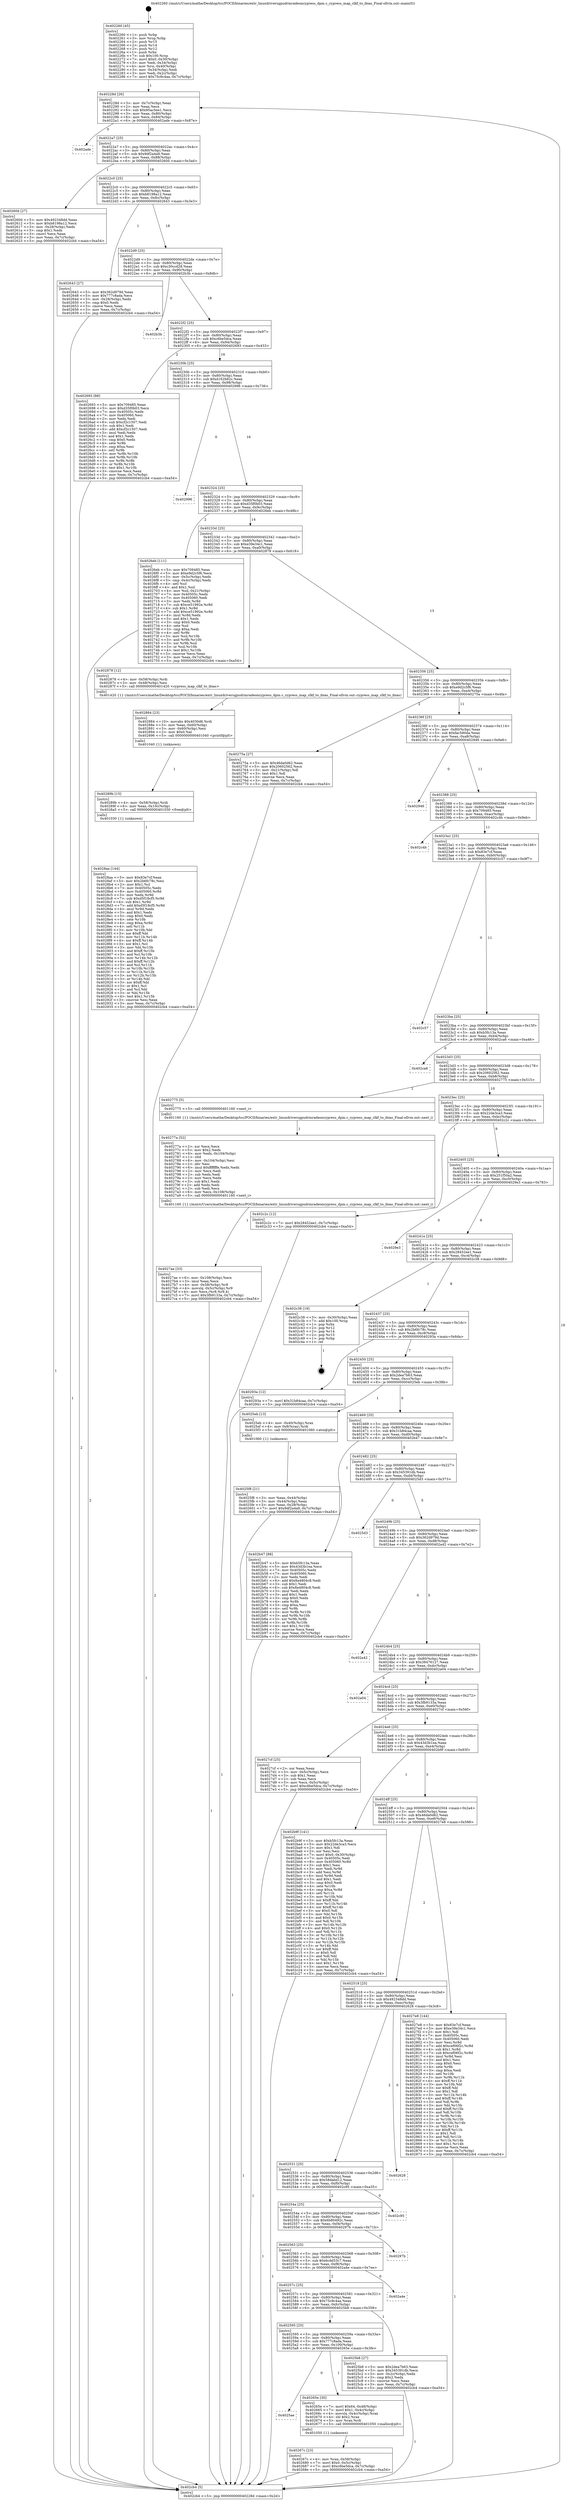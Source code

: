 digraph "0x402260" {
  label = "0x402260 (/mnt/c/Users/mathe/Desktop/tcc/POCII/binaries/extr_linuxdriversgpudrmradeoncypress_dpm.c_cypress_map_clkf_to_ibias_Final-ollvm.out::main(0))"
  labelloc = "t"
  node[shape=record]

  Entry [label="",width=0.3,height=0.3,shape=circle,fillcolor=black,style=filled]
  "0x40228d" [label="{
     0x40228d [26]\l
     | [instrs]\l
     &nbsp;&nbsp;0x40228d \<+3\>: mov -0x7c(%rbp),%eax\l
     &nbsp;&nbsp;0x402290 \<+2\>: mov %eax,%ecx\l
     &nbsp;&nbsp;0x402292 \<+6\>: sub $0x95ac5ee1,%ecx\l
     &nbsp;&nbsp;0x402298 \<+3\>: mov %eax,-0x80(%rbp)\l
     &nbsp;&nbsp;0x40229b \<+6\>: mov %ecx,-0x84(%rbp)\l
     &nbsp;&nbsp;0x4022a1 \<+6\>: je 0000000000402ade \<main+0x87e\>\l
  }"]
  "0x402ade" [label="{
     0x402ade\l
  }", style=dashed]
  "0x4022a7" [label="{
     0x4022a7 [25]\l
     | [instrs]\l
     &nbsp;&nbsp;0x4022a7 \<+5\>: jmp 00000000004022ac \<main+0x4c\>\l
     &nbsp;&nbsp;0x4022ac \<+3\>: mov -0x80(%rbp),%eax\l
     &nbsp;&nbsp;0x4022af \<+5\>: sub $0x9df2a4a9,%eax\l
     &nbsp;&nbsp;0x4022b4 \<+6\>: mov %eax,-0x88(%rbp)\l
     &nbsp;&nbsp;0x4022ba \<+6\>: je 000000000040260d \<main+0x3ad\>\l
  }"]
  Exit [label="",width=0.3,height=0.3,shape=circle,fillcolor=black,style=filled,peripheries=2]
  "0x40260d" [label="{
     0x40260d [27]\l
     | [instrs]\l
     &nbsp;&nbsp;0x40260d \<+5\>: mov $0x492348dd,%eax\l
     &nbsp;&nbsp;0x402612 \<+5\>: mov $0xb8198a12,%ecx\l
     &nbsp;&nbsp;0x402617 \<+3\>: mov -0x28(%rbp),%edx\l
     &nbsp;&nbsp;0x40261a \<+3\>: cmp $0x1,%edx\l
     &nbsp;&nbsp;0x40261d \<+3\>: cmovl %ecx,%eax\l
     &nbsp;&nbsp;0x402620 \<+3\>: mov %eax,-0x7c(%rbp)\l
     &nbsp;&nbsp;0x402623 \<+5\>: jmp 0000000000402cb4 \<main+0xa54\>\l
  }"]
  "0x4022c0" [label="{
     0x4022c0 [25]\l
     | [instrs]\l
     &nbsp;&nbsp;0x4022c0 \<+5\>: jmp 00000000004022c5 \<main+0x65\>\l
     &nbsp;&nbsp;0x4022c5 \<+3\>: mov -0x80(%rbp),%eax\l
     &nbsp;&nbsp;0x4022c8 \<+5\>: sub $0xb8198a12,%eax\l
     &nbsp;&nbsp;0x4022cd \<+6\>: mov %eax,-0x8c(%rbp)\l
     &nbsp;&nbsp;0x4022d3 \<+6\>: je 0000000000402643 \<main+0x3e3\>\l
  }"]
  "0x4028aa" [label="{
     0x4028aa [144]\l
     | [instrs]\l
     &nbsp;&nbsp;0x4028aa \<+5\>: mov $0x83e7cf,%eax\l
     &nbsp;&nbsp;0x4028af \<+5\>: mov $0x2b6fc78c,%esi\l
     &nbsp;&nbsp;0x4028b4 \<+2\>: mov $0x1,%cl\l
     &nbsp;&nbsp;0x4028b6 \<+7\>: mov 0x40505c,%edx\l
     &nbsp;&nbsp;0x4028bd \<+8\>: mov 0x405060,%r8d\l
     &nbsp;&nbsp;0x4028c5 \<+3\>: mov %edx,%r9d\l
     &nbsp;&nbsp;0x4028c8 \<+7\>: sub $0xd5f18cf5,%r9d\l
     &nbsp;&nbsp;0x4028cf \<+4\>: sub $0x1,%r9d\l
     &nbsp;&nbsp;0x4028d3 \<+7\>: add $0xd5f18cf5,%r9d\l
     &nbsp;&nbsp;0x4028da \<+4\>: imul %r9d,%edx\l
     &nbsp;&nbsp;0x4028de \<+3\>: and $0x1,%edx\l
     &nbsp;&nbsp;0x4028e1 \<+3\>: cmp $0x0,%edx\l
     &nbsp;&nbsp;0x4028e4 \<+4\>: sete %r10b\l
     &nbsp;&nbsp;0x4028e8 \<+4\>: cmp $0xa,%r8d\l
     &nbsp;&nbsp;0x4028ec \<+4\>: setl %r11b\l
     &nbsp;&nbsp;0x4028f0 \<+3\>: mov %r10b,%bl\l
     &nbsp;&nbsp;0x4028f3 \<+3\>: xor $0xff,%bl\l
     &nbsp;&nbsp;0x4028f6 \<+3\>: mov %r11b,%r14b\l
     &nbsp;&nbsp;0x4028f9 \<+4\>: xor $0xff,%r14b\l
     &nbsp;&nbsp;0x4028fd \<+3\>: xor $0x1,%cl\l
     &nbsp;&nbsp;0x402900 \<+3\>: mov %bl,%r15b\l
     &nbsp;&nbsp;0x402903 \<+4\>: and $0xff,%r15b\l
     &nbsp;&nbsp;0x402907 \<+3\>: and %cl,%r10b\l
     &nbsp;&nbsp;0x40290a \<+3\>: mov %r14b,%r12b\l
     &nbsp;&nbsp;0x40290d \<+4\>: and $0xff,%r12b\l
     &nbsp;&nbsp;0x402911 \<+3\>: and %cl,%r11b\l
     &nbsp;&nbsp;0x402914 \<+3\>: or %r10b,%r15b\l
     &nbsp;&nbsp;0x402917 \<+3\>: or %r11b,%r12b\l
     &nbsp;&nbsp;0x40291a \<+3\>: xor %r12b,%r15b\l
     &nbsp;&nbsp;0x40291d \<+3\>: or %r14b,%bl\l
     &nbsp;&nbsp;0x402920 \<+3\>: xor $0xff,%bl\l
     &nbsp;&nbsp;0x402923 \<+3\>: or $0x1,%cl\l
     &nbsp;&nbsp;0x402926 \<+2\>: and %cl,%bl\l
     &nbsp;&nbsp;0x402928 \<+3\>: or %bl,%r15b\l
     &nbsp;&nbsp;0x40292b \<+4\>: test $0x1,%r15b\l
     &nbsp;&nbsp;0x40292f \<+3\>: cmovne %esi,%eax\l
     &nbsp;&nbsp;0x402932 \<+3\>: mov %eax,-0x7c(%rbp)\l
     &nbsp;&nbsp;0x402935 \<+5\>: jmp 0000000000402cb4 \<main+0xa54\>\l
  }"]
  "0x402643" [label="{
     0x402643 [27]\l
     | [instrs]\l
     &nbsp;&nbsp;0x402643 \<+5\>: mov $0x362d979d,%eax\l
     &nbsp;&nbsp;0x402648 \<+5\>: mov $0x777c8ada,%ecx\l
     &nbsp;&nbsp;0x40264d \<+3\>: mov -0x28(%rbp),%edx\l
     &nbsp;&nbsp;0x402650 \<+3\>: cmp $0x0,%edx\l
     &nbsp;&nbsp;0x402653 \<+3\>: cmove %ecx,%eax\l
     &nbsp;&nbsp;0x402656 \<+3\>: mov %eax,-0x7c(%rbp)\l
     &nbsp;&nbsp;0x402659 \<+5\>: jmp 0000000000402cb4 \<main+0xa54\>\l
  }"]
  "0x4022d9" [label="{
     0x4022d9 [25]\l
     | [instrs]\l
     &nbsp;&nbsp;0x4022d9 \<+5\>: jmp 00000000004022de \<main+0x7e\>\l
     &nbsp;&nbsp;0x4022de \<+3\>: mov -0x80(%rbp),%eax\l
     &nbsp;&nbsp;0x4022e1 \<+5\>: sub $0xc30ccd28,%eax\l
     &nbsp;&nbsp;0x4022e6 \<+6\>: mov %eax,-0x90(%rbp)\l
     &nbsp;&nbsp;0x4022ec \<+6\>: je 0000000000402b3b \<main+0x8db\>\l
  }"]
  "0x40289b" [label="{
     0x40289b [15]\l
     | [instrs]\l
     &nbsp;&nbsp;0x40289b \<+4\>: mov -0x58(%rbp),%rdi\l
     &nbsp;&nbsp;0x40289f \<+6\>: mov %eax,-0x10c(%rbp)\l
     &nbsp;&nbsp;0x4028a5 \<+5\>: call 0000000000401030 \<free@plt\>\l
     | [calls]\l
     &nbsp;&nbsp;0x401030 \{1\} (unknown)\l
  }"]
  "0x402b3b" [label="{
     0x402b3b\l
  }", style=dashed]
  "0x4022f2" [label="{
     0x4022f2 [25]\l
     | [instrs]\l
     &nbsp;&nbsp;0x4022f2 \<+5\>: jmp 00000000004022f7 \<main+0x97\>\l
     &nbsp;&nbsp;0x4022f7 \<+3\>: mov -0x80(%rbp),%eax\l
     &nbsp;&nbsp;0x4022fa \<+5\>: sub $0xc6be5dca,%eax\l
     &nbsp;&nbsp;0x4022ff \<+6\>: mov %eax,-0x94(%rbp)\l
     &nbsp;&nbsp;0x402305 \<+6\>: je 0000000000402693 \<main+0x433\>\l
  }"]
  "0x402884" [label="{
     0x402884 [23]\l
     | [instrs]\l
     &nbsp;&nbsp;0x402884 \<+10\>: movabs $0x4030d6,%rdi\l
     &nbsp;&nbsp;0x40288e \<+3\>: mov %eax,-0x60(%rbp)\l
     &nbsp;&nbsp;0x402891 \<+3\>: mov -0x60(%rbp),%esi\l
     &nbsp;&nbsp;0x402894 \<+2\>: mov $0x0,%al\l
     &nbsp;&nbsp;0x402896 \<+5\>: call 0000000000401040 \<printf@plt\>\l
     | [calls]\l
     &nbsp;&nbsp;0x401040 \{1\} (unknown)\l
  }"]
  "0x402693" [label="{
     0x402693 [88]\l
     | [instrs]\l
     &nbsp;&nbsp;0x402693 \<+5\>: mov $0x709485,%eax\l
     &nbsp;&nbsp;0x402698 \<+5\>: mov $0xd35f0b03,%ecx\l
     &nbsp;&nbsp;0x40269d \<+7\>: mov 0x40505c,%edx\l
     &nbsp;&nbsp;0x4026a4 \<+7\>: mov 0x405060,%esi\l
     &nbsp;&nbsp;0x4026ab \<+2\>: mov %edx,%edi\l
     &nbsp;&nbsp;0x4026ad \<+6\>: sub $0xcf2c1507,%edi\l
     &nbsp;&nbsp;0x4026b3 \<+3\>: sub $0x1,%edi\l
     &nbsp;&nbsp;0x4026b6 \<+6\>: add $0xcf2c1507,%edi\l
     &nbsp;&nbsp;0x4026bc \<+3\>: imul %edi,%edx\l
     &nbsp;&nbsp;0x4026bf \<+3\>: and $0x1,%edx\l
     &nbsp;&nbsp;0x4026c2 \<+3\>: cmp $0x0,%edx\l
     &nbsp;&nbsp;0x4026c5 \<+4\>: sete %r8b\l
     &nbsp;&nbsp;0x4026c9 \<+3\>: cmp $0xa,%esi\l
     &nbsp;&nbsp;0x4026cc \<+4\>: setl %r9b\l
     &nbsp;&nbsp;0x4026d0 \<+3\>: mov %r8b,%r10b\l
     &nbsp;&nbsp;0x4026d3 \<+3\>: and %r9b,%r10b\l
     &nbsp;&nbsp;0x4026d6 \<+3\>: xor %r9b,%r8b\l
     &nbsp;&nbsp;0x4026d9 \<+3\>: or %r8b,%r10b\l
     &nbsp;&nbsp;0x4026dc \<+4\>: test $0x1,%r10b\l
     &nbsp;&nbsp;0x4026e0 \<+3\>: cmovne %ecx,%eax\l
     &nbsp;&nbsp;0x4026e3 \<+3\>: mov %eax,-0x7c(%rbp)\l
     &nbsp;&nbsp;0x4026e6 \<+5\>: jmp 0000000000402cb4 \<main+0xa54\>\l
  }"]
  "0x40230b" [label="{
     0x40230b [25]\l
     | [instrs]\l
     &nbsp;&nbsp;0x40230b \<+5\>: jmp 0000000000402310 \<main+0xb0\>\l
     &nbsp;&nbsp;0x402310 \<+3\>: mov -0x80(%rbp),%eax\l
     &nbsp;&nbsp;0x402313 \<+5\>: sub $0xd162b62c,%eax\l
     &nbsp;&nbsp;0x402318 \<+6\>: mov %eax,-0x98(%rbp)\l
     &nbsp;&nbsp;0x40231e \<+6\>: je 0000000000402996 \<main+0x736\>\l
  }"]
  "0x4027ae" [label="{
     0x4027ae [33]\l
     | [instrs]\l
     &nbsp;&nbsp;0x4027ae \<+6\>: mov -0x108(%rbp),%ecx\l
     &nbsp;&nbsp;0x4027b4 \<+3\>: imul %eax,%ecx\l
     &nbsp;&nbsp;0x4027b7 \<+4\>: mov -0x58(%rbp),%r8\l
     &nbsp;&nbsp;0x4027bb \<+4\>: movslq -0x5c(%rbp),%r9\l
     &nbsp;&nbsp;0x4027bf \<+4\>: mov %ecx,(%r8,%r9,4)\l
     &nbsp;&nbsp;0x4027c3 \<+7\>: movl $0x3fb9133a,-0x7c(%rbp)\l
     &nbsp;&nbsp;0x4027ca \<+5\>: jmp 0000000000402cb4 \<main+0xa54\>\l
  }"]
  "0x402996" [label="{
     0x402996\l
  }", style=dashed]
  "0x402324" [label="{
     0x402324 [25]\l
     | [instrs]\l
     &nbsp;&nbsp;0x402324 \<+5\>: jmp 0000000000402329 \<main+0xc9\>\l
     &nbsp;&nbsp;0x402329 \<+3\>: mov -0x80(%rbp),%eax\l
     &nbsp;&nbsp;0x40232c \<+5\>: sub $0xd35f0b03,%eax\l
     &nbsp;&nbsp;0x402331 \<+6\>: mov %eax,-0x9c(%rbp)\l
     &nbsp;&nbsp;0x402337 \<+6\>: je 00000000004026eb \<main+0x48b\>\l
  }"]
  "0x40277a" [label="{
     0x40277a [52]\l
     | [instrs]\l
     &nbsp;&nbsp;0x40277a \<+2\>: xor %ecx,%ecx\l
     &nbsp;&nbsp;0x40277c \<+5\>: mov $0x2,%edx\l
     &nbsp;&nbsp;0x402781 \<+6\>: mov %edx,-0x104(%rbp)\l
     &nbsp;&nbsp;0x402787 \<+1\>: cltd\l
     &nbsp;&nbsp;0x402788 \<+6\>: mov -0x104(%rbp),%esi\l
     &nbsp;&nbsp;0x40278e \<+2\>: idiv %esi\l
     &nbsp;&nbsp;0x402790 \<+6\>: imul $0xfffffffe,%edx,%edx\l
     &nbsp;&nbsp;0x402796 \<+2\>: mov %ecx,%edi\l
     &nbsp;&nbsp;0x402798 \<+2\>: sub %edx,%edi\l
     &nbsp;&nbsp;0x40279a \<+2\>: mov %ecx,%edx\l
     &nbsp;&nbsp;0x40279c \<+3\>: sub $0x1,%edx\l
     &nbsp;&nbsp;0x40279f \<+2\>: add %edx,%edi\l
     &nbsp;&nbsp;0x4027a1 \<+2\>: sub %edi,%ecx\l
     &nbsp;&nbsp;0x4027a3 \<+6\>: mov %ecx,-0x108(%rbp)\l
     &nbsp;&nbsp;0x4027a9 \<+5\>: call 0000000000401160 \<next_i\>\l
     | [calls]\l
     &nbsp;&nbsp;0x401160 \{1\} (/mnt/c/Users/mathe/Desktop/tcc/POCII/binaries/extr_linuxdriversgpudrmradeoncypress_dpm.c_cypress_map_clkf_to_ibias_Final-ollvm.out::next_i)\l
  }"]
  "0x4026eb" [label="{
     0x4026eb [111]\l
     | [instrs]\l
     &nbsp;&nbsp;0x4026eb \<+5\>: mov $0x709485,%eax\l
     &nbsp;&nbsp;0x4026f0 \<+5\>: mov $0xe9d2c5f6,%ecx\l
     &nbsp;&nbsp;0x4026f5 \<+3\>: mov -0x5c(%rbp),%edx\l
     &nbsp;&nbsp;0x4026f8 \<+3\>: cmp -0x4c(%rbp),%edx\l
     &nbsp;&nbsp;0x4026fb \<+4\>: setl %sil\l
     &nbsp;&nbsp;0x4026ff \<+4\>: and $0x1,%sil\l
     &nbsp;&nbsp;0x402703 \<+4\>: mov %sil,-0x21(%rbp)\l
     &nbsp;&nbsp;0x402707 \<+7\>: mov 0x40505c,%edx\l
     &nbsp;&nbsp;0x40270e \<+7\>: mov 0x405060,%edi\l
     &nbsp;&nbsp;0x402715 \<+3\>: mov %edx,%r8d\l
     &nbsp;&nbsp;0x402718 \<+7\>: sub $0xce51992e,%r8d\l
     &nbsp;&nbsp;0x40271f \<+4\>: sub $0x1,%r8d\l
     &nbsp;&nbsp;0x402723 \<+7\>: add $0xce51992e,%r8d\l
     &nbsp;&nbsp;0x40272a \<+4\>: imul %r8d,%edx\l
     &nbsp;&nbsp;0x40272e \<+3\>: and $0x1,%edx\l
     &nbsp;&nbsp;0x402731 \<+3\>: cmp $0x0,%edx\l
     &nbsp;&nbsp;0x402734 \<+4\>: sete %sil\l
     &nbsp;&nbsp;0x402738 \<+3\>: cmp $0xa,%edi\l
     &nbsp;&nbsp;0x40273b \<+4\>: setl %r9b\l
     &nbsp;&nbsp;0x40273f \<+3\>: mov %sil,%r10b\l
     &nbsp;&nbsp;0x402742 \<+3\>: and %r9b,%r10b\l
     &nbsp;&nbsp;0x402745 \<+3\>: xor %r9b,%sil\l
     &nbsp;&nbsp;0x402748 \<+3\>: or %sil,%r10b\l
     &nbsp;&nbsp;0x40274b \<+4\>: test $0x1,%r10b\l
     &nbsp;&nbsp;0x40274f \<+3\>: cmovne %ecx,%eax\l
     &nbsp;&nbsp;0x402752 \<+3\>: mov %eax,-0x7c(%rbp)\l
     &nbsp;&nbsp;0x402755 \<+5\>: jmp 0000000000402cb4 \<main+0xa54\>\l
  }"]
  "0x40233d" [label="{
     0x40233d [25]\l
     | [instrs]\l
     &nbsp;&nbsp;0x40233d \<+5\>: jmp 0000000000402342 \<main+0xe2\>\l
     &nbsp;&nbsp;0x402342 \<+3\>: mov -0x80(%rbp),%eax\l
     &nbsp;&nbsp;0x402345 \<+5\>: sub $0xe39e34c1,%eax\l
     &nbsp;&nbsp;0x40234a \<+6\>: mov %eax,-0xa0(%rbp)\l
     &nbsp;&nbsp;0x402350 \<+6\>: je 0000000000402878 \<main+0x618\>\l
  }"]
  "0x40267c" [label="{
     0x40267c [23]\l
     | [instrs]\l
     &nbsp;&nbsp;0x40267c \<+4\>: mov %rax,-0x58(%rbp)\l
     &nbsp;&nbsp;0x402680 \<+7\>: movl $0x0,-0x5c(%rbp)\l
     &nbsp;&nbsp;0x402687 \<+7\>: movl $0xc6be5dca,-0x7c(%rbp)\l
     &nbsp;&nbsp;0x40268e \<+5\>: jmp 0000000000402cb4 \<main+0xa54\>\l
  }"]
  "0x402878" [label="{
     0x402878 [12]\l
     | [instrs]\l
     &nbsp;&nbsp;0x402878 \<+4\>: mov -0x58(%rbp),%rdi\l
     &nbsp;&nbsp;0x40287c \<+3\>: mov -0x48(%rbp),%esi\l
     &nbsp;&nbsp;0x40287f \<+5\>: call 0000000000401420 \<cypress_map_clkf_to_ibias\>\l
     | [calls]\l
     &nbsp;&nbsp;0x401420 \{1\} (/mnt/c/Users/mathe/Desktop/tcc/POCII/binaries/extr_linuxdriversgpudrmradeoncypress_dpm.c_cypress_map_clkf_to_ibias_Final-ollvm.out::cypress_map_clkf_to_ibias)\l
  }"]
  "0x402356" [label="{
     0x402356 [25]\l
     | [instrs]\l
     &nbsp;&nbsp;0x402356 \<+5\>: jmp 000000000040235b \<main+0xfb\>\l
     &nbsp;&nbsp;0x40235b \<+3\>: mov -0x80(%rbp),%eax\l
     &nbsp;&nbsp;0x40235e \<+5\>: sub $0xe9d2c5f6,%eax\l
     &nbsp;&nbsp;0x402363 \<+6\>: mov %eax,-0xa4(%rbp)\l
     &nbsp;&nbsp;0x402369 \<+6\>: je 000000000040275a \<main+0x4fa\>\l
  }"]
  "0x4025ae" [label="{
     0x4025ae\l
  }", style=dashed]
  "0x40275a" [label="{
     0x40275a [27]\l
     | [instrs]\l
     &nbsp;&nbsp;0x40275a \<+5\>: mov $0x46da0d62,%eax\l
     &nbsp;&nbsp;0x40275f \<+5\>: mov $0x20602562,%ecx\l
     &nbsp;&nbsp;0x402764 \<+3\>: mov -0x21(%rbp),%dl\l
     &nbsp;&nbsp;0x402767 \<+3\>: test $0x1,%dl\l
     &nbsp;&nbsp;0x40276a \<+3\>: cmovne %ecx,%eax\l
     &nbsp;&nbsp;0x40276d \<+3\>: mov %eax,-0x7c(%rbp)\l
     &nbsp;&nbsp;0x402770 \<+5\>: jmp 0000000000402cb4 \<main+0xa54\>\l
  }"]
  "0x40236f" [label="{
     0x40236f [25]\l
     | [instrs]\l
     &nbsp;&nbsp;0x40236f \<+5\>: jmp 0000000000402374 \<main+0x114\>\l
     &nbsp;&nbsp;0x402374 \<+3\>: mov -0x80(%rbp),%eax\l
     &nbsp;&nbsp;0x402377 \<+5\>: sub $0xfac580da,%eax\l
     &nbsp;&nbsp;0x40237c \<+6\>: mov %eax,-0xa8(%rbp)\l
     &nbsp;&nbsp;0x402382 \<+6\>: je 0000000000402946 \<main+0x6e6\>\l
  }"]
  "0x40265e" [label="{
     0x40265e [30]\l
     | [instrs]\l
     &nbsp;&nbsp;0x40265e \<+7\>: movl $0x64,-0x48(%rbp)\l
     &nbsp;&nbsp;0x402665 \<+7\>: movl $0x1,-0x4c(%rbp)\l
     &nbsp;&nbsp;0x40266c \<+4\>: movslq -0x4c(%rbp),%rax\l
     &nbsp;&nbsp;0x402670 \<+4\>: shl $0x2,%rax\l
     &nbsp;&nbsp;0x402674 \<+3\>: mov %rax,%rdi\l
     &nbsp;&nbsp;0x402677 \<+5\>: call 0000000000401050 \<malloc@plt\>\l
     | [calls]\l
     &nbsp;&nbsp;0x401050 \{1\} (unknown)\l
  }"]
  "0x402946" [label="{
     0x402946\l
  }", style=dashed]
  "0x402388" [label="{
     0x402388 [25]\l
     | [instrs]\l
     &nbsp;&nbsp;0x402388 \<+5\>: jmp 000000000040238d \<main+0x12d\>\l
     &nbsp;&nbsp;0x40238d \<+3\>: mov -0x80(%rbp),%eax\l
     &nbsp;&nbsp;0x402390 \<+5\>: sub $0x709485,%eax\l
     &nbsp;&nbsp;0x402395 \<+6\>: mov %eax,-0xac(%rbp)\l
     &nbsp;&nbsp;0x40239b \<+6\>: je 0000000000402c4b \<main+0x9eb\>\l
  }"]
  "0x4025f8" [label="{
     0x4025f8 [21]\l
     | [instrs]\l
     &nbsp;&nbsp;0x4025f8 \<+3\>: mov %eax,-0x44(%rbp)\l
     &nbsp;&nbsp;0x4025fb \<+3\>: mov -0x44(%rbp),%eax\l
     &nbsp;&nbsp;0x4025fe \<+3\>: mov %eax,-0x28(%rbp)\l
     &nbsp;&nbsp;0x402601 \<+7\>: movl $0x9df2a4a9,-0x7c(%rbp)\l
     &nbsp;&nbsp;0x402608 \<+5\>: jmp 0000000000402cb4 \<main+0xa54\>\l
  }"]
  "0x402c4b" [label="{
     0x402c4b\l
  }", style=dashed]
  "0x4023a1" [label="{
     0x4023a1 [25]\l
     | [instrs]\l
     &nbsp;&nbsp;0x4023a1 \<+5\>: jmp 00000000004023a6 \<main+0x146\>\l
     &nbsp;&nbsp;0x4023a6 \<+3\>: mov -0x80(%rbp),%eax\l
     &nbsp;&nbsp;0x4023a9 \<+5\>: sub $0x83e7cf,%eax\l
     &nbsp;&nbsp;0x4023ae \<+6\>: mov %eax,-0xb0(%rbp)\l
     &nbsp;&nbsp;0x4023b4 \<+6\>: je 0000000000402c57 \<main+0x9f7\>\l
  }"]
  "0x402260" [label="{
     0x402260 [45]\l
     | [instrs]\l
     &nbsp;&nbsp;0x402260 \<+1\>: push %rbp\l
     &nbsp;&nbsp;0x402261 \<+3\>: mov %rsp,%rbp\l
     &nbsp;&nbsp;0x402264 \<+2\>: push %r15\l
     &nbsp;&nbsp;0x402266 \<+2\>: push %r14\l
     &nbsp;&nbsp;0x402268 \<+2\>: push %r12\l
     &nbsp;&nbsp;0x40226a \<+1\>: push %rbx\l
     &nbsp;&nbsp;0x40226b \<+7\>: sub $0x100,%rsp\l
     &nbsp;&nbsp;0x402272 \<+7\>: movl $0x0,-0x30(%rbp)\l
     &nbsp;&nbsp;0x402279 \<+3\>: mov %edi,-0x34(%rbp)\l
     &nbsp;&nbsp;0x40227c \<+4\>: mov %rsi,-0x40(%rbp)\l
     &nbsp;&nbsp;0x402280 \<+3\>: mov -0x34(%rbp),%edi\l
     &nbsp;&nbsp;0x402283 \<+3\>: mov %edi,-0x2c(%rbp)\l
     &nbsp;&nbsp;0x402286 \<+7\>: movl $0x75c9c4aa,-0x7c(%rbp)\l
  }"]
  "0x402c57" [label="{
     0x402c57\l
  }", style=dashed]
  "0x4023ba" [label="{
     0x4023ba [25]\l
     | [instrs]\l
     &nbsp;&nbsp;0x4023ba \<+5\>: jmp 00000000004023bf \<main+0x15f\>\l
     &nbsp;&nbsp;0x4023bf \<+3\>: mov -0x80(%rbp),%eax\l
     &nbsp;&nbsp;0x4023c2 \<+5\>: sub $0xb5fc13a,%eax\l
     &nbsp;&nbsp;0x4023c7 \<+6\>: mov %eax,-0xb4(%rbp)\l
     &nbsp;&nbsp;0x4023cd \<+6\>: je 0000000000402ca6 \<main+0xa46\>\l
  }"]
  "0x402cb4" [label="{
     0x402cb4 [5]\l
     | [instrs]\l
     &nbsp;&nbsp;0x402cb4 \<+5\>: jmp 000000000040228d \<main+0x2d\>\l
  }"]
  "0x402ca6" [label="{
     0x402ca6\l
  }", style=dashed]
  "0x4023d3" [label="{
     0x4023d3 [25]\l
     | [instrs]\l
     &nbsp;&nbsp;0x4023d3 \<+5\>: jmp 00000000004023d8 \<main+0x178\>\l
     &nbsp;&nbsp;0x4023d8 \<+3\>: mov -0x80(%rbp),%eax\l
     &nbsp;&nbsp;0x4023db \<+5\>: sub $0x20602562,%eax\l
     &nbsp;&nbsp;0x4023e0 \<+6\>: mov %eax,-0xb8(%rbp)\l
     &nbsp;&nbsp;0x4023e6 \<+6\>: je 0000000000402775 \<main+0x515\>\l
  }"]
  "0x402595" [label="{
     0x402595 [25]\l
     | [instrs]\l
     &nbsp;&nbsp;0x402595 \<+5\>: jmp 000000000040259a \<main+0x33a\>\l
     &nbsp;&nbsp;0x40259a \<+3\>: mov -0x80(%rbp),%eax\l
     &nbsp;&nbsp;0x40259d \<+5\>: sub $0x777c8ada,%eax\l
     &nbsp;&nbsp;0x4025a2 \<+6\>: mov %eax,-0x100(%rbp)\l
     &nbsp;&nbsp;0x4025a8 \<+6\>: je 000000000040265e \<main+0x3fe\>\l
  }"]
  "0x402775" [label="{
     0x402775 [5]\l
     | [instrs]\l
     &nbsp;&nbsp;0x402775 \<+5\>: call 0000000000401160 \<next_i\>\l
     | [calls]\l
     &nbsp;&nbsp;0x401160 \{1\} (/mnt/c/Users/mathe/Desktop/tcc/POCII/binaries/extr_linuxdriversgpudrmradeoncypress_dpm.c_cypress_map_clkf_to_ibias_Final-ollvm.out::next_i)\l
  }"]
  "0x4023ec" [label="{
     0x4023ec [25]\l
     | [instrs]\l
     &nbsp;&nbsp;0x4023ec \<+5\>: jmp 00000000004023f1 \<main+0x191\>\l
     &nbsp;&nbsp;0x4023f1 \<+3\>: mov -0x80(%rbp),%eax\l
     &nbsp;&nbsp;0x4023f4 \<+5\>: sub $0x22de3ca3,%eax\l
     &nbsp;&nbsp;0x4023f9 \<+6\>: mov %eax,-0xbc(%rbp)\l
     &nbsp;&nbsp;0x4023ff \<+6\>: je 0000000000402c2c \<main+0x9cc\>\l
  }"]
  "0x4025b8" [label="{
     0x4025b8 [27]\l
     | [instrs]\l
     &nbsp;&nbsp;0x4025b8 \<+5\>: mov $0x2dea7b63,%eax\l
     &nbsp;&nbsp;0x4025bd \<+5\>: mov $0x345391db,%ecx\l
     &nbsp;&nbsp;0x4025c2 \<+3\>: mov -0x2c(%rbp),%edx\l
     &nbsp;&nbsp;0x4025c5 \<+3\>: cmp $0x2,%edx\l
     &nbsp;&nbsp;0x4025c8 \<+3\>: cmovne %ecx,%eax\l
     &nbsp;&nbsp;0x4025cb \<+3\>: mov %eax,-0x7c(%rbp)\l
     &nbsp;&nbsp;0x4025ce \<+5\>: jmp 0000000000402cb4 \<main+0xa54\>\l
  }"]
  "0x402c2c" [label="{
     0x402c2c [12]\l
     | [instrs]\l
     &nbsp;&nbsp;0x402c2c \<+7\>: movl $0x28452ee1,-0x7c(%rbp)\l
     &nbsp;&nbsp;0x402c33 \<+5\>: jmp 0000000000402cb4 \<main+0xa54\>\l
  }"]
  "0x402405" [label="{
     0x402405 [25]\l
     | [instrs]\l
     &nbsp;&nbsp;0x402405 \<+5\>: jmp 000000000040240a \<main+0x1aa\>\l
     &nbsp;&nbsp;0x40240a \<+3\>: mov -0x80(%rbp),%eax\l
     &nbsp;&nbsp;0x40240d \<+5\>: sub $0x251f50a2,%eax\l
     &nbsp;&nbsp;0x402412 \<+6\>: mov %eax,-0xc0(%rbp)\l
     &nbsp;&nbsp;0x402418 \<+6\>: je 00000000004029e3 \<main+0x783\>\l
  }"]
  "0x40257c" [label="{
     0x40257c [25]\l
     | [instrs]\l
     &nbsp;&nbsp;0x40257c \<+5\>: jmp 0000000000402581 \<main+0x321\>\l
     &nbsp;&nbsp;0x402581 \<+3\>: mov -0x80(%rbp),%eax\l
     &nbsp;&nbsp;0x402584 \<+5\>: sub $0x75c9c4aa,%eax\l
     &nbsp;&nbsp;0x402589 \<+6\>: mov %eax,-0xfc(%rbp)\l
     &nbsp;&nbsp;0x40258f \<+6\>: je 00000000004025b8 \<main+0x358\>\l
  }"]
  "0x4029e3" [label="{
     0x4029e3\l
  }", style=dashed]
  "0x40241e" [label="{
     0x40241e [25]\l
     | [instrs]\l
     &nbsp;&nbsp;0x40241e \<+5\>: jmp 0000000000402423 \<main+0x1c3\>\l
     &nbsp;&nbsp;0x402423 \<+3\>: mov -0x80(%rbp),%eax\l
     &nbsp;&nbsp;0x402426 \<+5\>: sub $0x28452ee1,%eax\l
     &nbsp;&nbsp;0x40242b \<+6\>: mov %eax,-0xc4(%rbp)\l
     &nbsp;&nbsp;0x402431 \<+6\>: je 0000000000402c38 \<main+0x9d8\>\l
  }"]
  "0x402a4e" [label="{
     0x402a4e\l
  }", style=dashed]
  "0x402c38" [label="{
     0x402c38 [19]\l
     | [instrs]\l
     &nbsp;&nbsp;0x402c38 \<+3\>: mov -0x30(%rbp),%eax\l
     &nbsp;&nbsp;0x402c3b \<+7\>: add $0x100,%rsp\l
     &nbsp;&nbsp;0x402c42 \<+1\>: pop %rbx\l
     &nbsp;&nbsp;0x402c43 \<+2\>: pop %r12\l
     &nbsp;&nbsp;0x402c45 \<+2\>: pop %r14\l
     &nbsp;&nbsp;0x402c47 \<+2\>: pop %r15\l
     &nbsp;&nbsp;0x402c49 \<+1\>: pop %rbp\l
     &nbsp;&nbsp;0x402c4a \<+1\>: ret\l
  }"]
  "0x402437" [label="{
     0x402437 [25]\l
     | [instrs]\l
     &nbsp;&nbsp;0x402437 \<+5\>: jmp 000000000040243c \<main+0x1dc\>\l
     &nbsp;&nbsp;0x40243c \<+3\>: mov -0x80(%rbp),%eax\l
     &nbsp;&nbsp;0x40243f \<+5\>: sub $0x2b6fc78c,%eax\l
     &nbsp;&nbsp;0x402444 \<+6\>: mov %eax,-0xc8(%rbp)\l
     &nbsp;&nbsp;0x40244a \<+6\>: je 000000000040293a \<main+0x6da\>\l
  }"]
  "0x402563" [label="{
     0x402563 [25]\l
     | [instrs]\l
     &nbsp;&nbsp;0x402563 \<+5\>: jmp 0000000000402568 \<main+0x308\>\l
     &nbsp;&nbsp;0x402568 \<+3\>: mov -0x80(%rbp),%eax\l
     &nbsp;&nbsp;0x40256b \<+5\>: sub $0x6cdd53c7,%eax\l
     &nbsp;&nbsp;0x402570 \<+6\>: mov %eax,-0xf8(%rbp)\l
     &nbsp;&nbsp;0x402576 \<+6\>: je 0000000000402a4e \<main+0x7ee\>\l
  }"]
  "0x40293a" [label="{
     0x40293a [12]\l
     | [instrs]\l
     &nbsp;&nbsp;0x40293a \<+7\>: movl $0x31b84caa,-0x7c(%rbp)\l
     &nbsp;&nbsp;0x402941 \<+5\>: jmp 0000000000402cb4 \<main+0xa54\>\l
  }"]
  "0x402450" [label="{
     0x402450 [25]\l
     | [instrs]\l
     &nbsp;&nbsp;0x402450 \<+5\>: jmp 0000000000402455 \<main+0x1f5\>\l
     &nbsp;&nbsp;0x402455 \<+3\>: mov -0x80(%rbp),%eax\l
     &nbsp;&nbsp;0x402458 \<+5\>: sub $0x2dea7b63,%eax\l
     &nbsp;&nbsp;0x40245d \<+6\>: mov %eax,-0xcc(%rbp)\l
     &nbsp;&nbsp;0x402463 \<+6\>: je 00000000004025eb \<main+0x38b\>\l
  }"]
  "0x40297b" [label="{
     0x40297b\l
  }", style=dashed]
  "0x4025eb" [label="{
     0x4025eb [13]\l
     | [instrs]\l
     &nbsp;&nbsp;0x4025eb \<+4\>: mov -0x40(%rbp),%rax\l
     &nbsp;&nbsp;0x4025ef \<+4\>: mov 0x8(%rax),%rdi\l
     &nbsp;&nbsp;0x4025f3 \<+5\>: call 0000000000401060 \<atoi@plt\>\l
     | [calls]\l
     &nbsp;&nbsp;0x401060 \{1\} (unknown)\l
  }"]
  "0x402469" [label="{
     0x402469 [25]\l
     | [instrs]\l
     &nbsp;&nbsp;0x402469 \<+5\>: jmp 000000000040246e \<main+0x20e\>\l
     &nbsp;&nbsp;0x40246e \<+3\>: mov -0x80(%rbp),%eax\l
     &nbsp;&nbsp;0x402471 \<+5\>: sub $0x31b84caa,%eax\l
     &nbsp;&nbsp;0x402476 \<+6\>: mov %eax,-0xd0(%rbp)\l
     &nbsp;&nbsp;0x40247c \<+6\>: je 0000000000402b47 \<main+0x8e7\>\l
  }"]
  "0x40254a" [label="{
     0x40254a [25]\l
     | [instrs]\l
     &nbsp;&nbsp;0x40254a \<+5\>: jmp 000000000040254f \<main+0x2ef\>\l
     &nbsp;&nbsp;0x40254f \<+3\>: mov -0x80(%rbp),%eax\l
     &nbsp;&nbsp;0x402552 \<+5\>: sub $0x6b80492c,%eax\l
     &nbsp;&nbsp;0x402557 \<+6\>: mov %eax,-0xf4(%rbp)\l
     &nbsp;&nbsp;0x40255d \<+6\>: je 000000000040297b \<main+0x71b\>\l
  }"]
  "0x402b47" [label="{
     0x402b47 [88]\l
     | [instrs]\l
     &nbsp;&nbsp;0x402b47 \<+5\>: mov $0xb5fc13a,%eax\l
     &nbsp;&nbsp;0x402b4c \<+5\>: mov $0x43d3b1ea,%ecx\l
     &nbsp;&nbsp;0x402b51 \<+7\>: mov 0x40505c,%edx\l
     &nbsp;&nbsp;0x402b58 \<+7\>: mov 0x405060,%esi\l
     &nbsp;&nbsp;0x402b5f \<+2\>: mov %edx,%edi\l
     &nbsp;&nbsp;0x402b61 \<+6\>: add $0x8a4804c8,%edi\l
     &nbsp;&nbsp;0x402b67 \<+3\>: sub $0x1,%edi\l
     &nbsp;&nbsp;0x402b6a \<+6\>: sub $0x8a4804c8,%edi\l
     &nbsp;&nbsp;0x402b70 \<+3\>: imul %edi,%edx\l
     &nbsp;&nbsp;0x402b73 \<+3\>: and $0x1,%edx\l
     &nbsp;&nbsp;0x402b76 \<+3\>: cmp $0x0,%edx\l
     &nbsp;&nbsp;0x402b79 \<+4\>: sete %r8b\l
     &nbsp;&nbsp;0x402b7d \<+3\>: cmp $0xa,%esi\l
     &nbsp;&nbsp;0x402b80 \<+4\>: setl %r9b\l
     &nbsp;&nbsp;0x402b84 \<+3\>: mov %r8b,%r10b\l
     &nbsp;&nbsp;0x402b87 \<+3\>: and %r9b,%r10b\l
     &nbsp;&nbsp;0x402b8a \<+3\>: xor %r9b,%r8b\l
     &nbsp;&nbsp;0x402b8d \<+3\>: or %r8b,%r10b\l
     &nbsp;&nbsp;0x402b90 \<+4\>: test $0x1,%r10b\l
     &nbsp;&nbsp;0x402b94 \<+3\>: cmovne %ecx,%eax\l
     &nbsp;&nbsp;0x402b97 \<+3\>: mov %eax,-0x7c(%rbp)\l
     &nbsp;&nbsp;0x402b9a \<+5\>: jmp 0000000000402cb4 \<main+0xa54\>\l
  }"]
  "0x402482" [label="{
     0x402482 [25]\l
     | [instrs]\l
     &nbsp;&nbsp;0x402482 \<+5\>: jmp 0000000000402487 \<main+0x227\>\l
     &nbsp;&nbsp;0x402487 \<+3\>: mov -0x80(%rbp),%eax\l
     &nbsp;&nbsp;0x40248a \<+5\>: sub $0x345391db,%eax\l
     &nbsp;&nbsp;0x40248f \<+6\>: mov %eax,-0xd4(%rbp)\l
     &nbsp;&nbsp;0x402495 \<+6\>: je 00000000004025d3 \<main+0x373\>\l
  }"]
  "0x402c95" [label="{
     0x402c95\l
  }", style=dashed]
  "0x4025d3" [label="{
     0x4025d3\l
  }", style=dashed]
  "0x40249b" [label="{
     0x40249b [25]\l
     | [instrs]\l
     &nbsp;&nbsp;0x40249b \<+5\>: jmp 00000000004024a0 \<main+0x240\>\l
     &nbsp;&nbsp;0x4024a0 \<+3\>: mov -0x80(%rbp),%eax\l
     &nbsp;&nbsp;0x4024a3 \<+5\>: sub $0x362d979d,%eax\l
     &nbsp;&nbsp;0x4024a8 \<+6\>: mov %eax,-0xd8(%rbp)\l
     &nbsp;&nbsp;0x4024ae \<+6\>: je 0000000000402a42 \<main+0x7e2\>\l
  }"]
  "0x402531" [label="{
     0x402531 [25]\l
     | [instrs]\l
     &nbsp;&nbsp;0x402531 \<+5\>: jmp 0000000000402536 \<main+0x2d6\>\l
     &nbsp;&nbsp;0x402536 \<+3\>: mov -0x80(%rbp),%eax\l
     &nbsp;&nbsp;0x402539 \<+5\>: sub $0x58dabd12,%eax\l
     &nbsp;&nbsp;0x40253e \<+6\>: mov %eax,-0xf0(%rbp)\l
     &nbsp;&nbsp;0x402544 \<+6\>: je 0000000000402c95 \<main+0xa35\>\l
  }"]
  "0x402a42" [label="{
     0x402a42\l
  }", style=dashed]
  "0x4024b4" [label="{
     0x4024b4 [25]\l
     | [instrs]\l
     &nbsp;&nbsp;0x4024b4 \<+5\>: jmp 00000000004024b9 \<main+0x259\>\l
     &nbsp;&nbsp;0x4024b9 \<+3\>: mov -0x80(%rbp),%eax\l
     &nbsp;&nbsp;0x4024bc \<+5\>: sub $0x38476127,%eax\l
     &nbsp;&nbsp;0x4024c1 \<+6\>: mov %eax,-0xdc(%rbp)\l
     &nbsp;&nbsp;0x4024c7 \<+6\>: je 0000000000402a04 \<main+0x7a4\>\l
  }"]
  "0x402628" [label="{
     0x402628\l
  }", style=dashed]
  "0x402a04" [label="{
     0x402a04\l
  }", style=dashed]
  "0x4024cd" [label="{
     0x4024cd [25]\l
     | [instrs]\l
     &nbsp;&nbsp;0x4024cd \<+5\>: jmp 00000000004024d2 \<main+0x272\>\l
     &nbsp;&nbsp;0x4024d2 \<+3\>: mov -0x80(%rbp),%eax\l
     &nbsp;&nbsp;0x4024d5 \<+5\>: sub $0x3fb9133a,%eax\l
     &nbsp;&nbsp;0x4024da \<+6\>: mov %eax,-0xe0(%rbp)\l
     &nbsp;&nbsp;0x4024e0 \<+6\>: je 00000000004027cf \<main+0x56f\>\l
  }"]
  "0x402518" [label="{
     0x402518 [25]\l
     | [instrs]\l
     &nbsp;&nbsp;0x402518 \<+5\>: jmp 000000000040251d \<main+0x2bd\>\l
     &nbsp;&nbsp;0x40251d \<+3\>: mov -0x80(%rbp),%eax\l
     &nbsp;&nbsp;0x402520 \<+5\>: sub $0x492348dd,%eax\l
     &nbsp;&nbsp;0x402525 \<+6\>: mov %eax,-0xec(%rbp)\l
     &nbsp;&nbsp;0x40252b \<+6\>: je 0000000000402628 \<main+0x3c8\>\l
  }"]
  "0x4027cf" [label="{
     0x4027cf [25]\l
     | [instrs]\l
     &nbsp;&nbsp;0x4027cf \<+2\>: xor %eax,%eax\l
     &nbsp;&nbsp;0x4027d1 \<+3\>: mov -0x5c(%rbp),%ecx\l
     &nbsp;&nbsp;0x4027d4 \<+3\>: sub $0x1,%eax\l
     &nbsp;&nbsp;0x4027d7 \<+2\>: sub %eax,%ecx\l
     &nbsp;&nbsp;0x4027d9 \<+3\>: mov %ecx,-0x5c(%rbp)\l
     &nbsp;&nbsp;0x4027dc \<+7\>: movl $0xc6be5dca,-0x7c(%rbp)\l
     &nbsp;&nbsp;0x4027e3 \<+5\>: jmp 0000000000402cb4 \<main+0xa54\>\l
  }"]
  "0x4024e6" [label="{
     0x4024e6 [25]\l
     | [instrs]\l
     &nbsp;&nbsp;0x4024e6 \<+5\>: jmp 00000000004024eb \<main+0x28b\>\l
     &nbsp;&nbsp;0x4024eb \<+3\>: mov -0x80(%rbp),%eax\l
     &nbsp;&nbsp;0x4024ee \<+5\>: sub $0x43d3b1ea,%eax\l
     &nbsp;&nbsp;0x4024f3 \<+6\>: mov %eax,-0xe4(%rbp)\l
     &nbsp;&nbsp;0x4024f9 \<+6\>: je 0000000000402b9f \<main+0x93f\>\l
  }"]
  "0x4027e8" [label="{
     0x4027e8 [144]\l
     | [instrs]\l
     &nbsp;&nbsp;0x4027e8 \<+5\>: mov $0x83e7cf,%eax\l
     &nbsp;&nbsp;0x4027ed \<+5\>: mov $0xe39e34c1,%ecx\l
     &nbsp;&nbsp;0x4027f2 \<+2\>: mov $0x1,%dl\l
     &nbsp;&nbsp;0x4027f4 \<+7\>: mov 0x40505c,%esi\l
     &nbsp;&nbsp;0x4027fb \<+7\>: mov 0x405060,%edi\l
     &nbsp;&nbsp;0x402802 \<+3\>: mov %esi,%r8d\l
     &nbsp;&nbsp;0x402805 \<+7\>: add $0xcef06f2c,%r8d\l
     &nbsp;&nbsp;0x40280c \<+4\>: sub $0x1,%r8d\l
     &nbsp;&nbsp;0x402810 \<+7\>: sub $0xcef06f2c,%r8d\l
     &nbsp;&nbsp;0x402817 \<+4\>: imul %r8d,%esi\l
     &nbsp;&nbsp;0x40281b \<+3\>: and $0x1,%esi\l
     &nbsp;&nbsp;0x40281e \<+3\>: cmp $0x0,%esi\l
     &nbsp;&nbsp;0x402821 \<+4\>: sete %r9b\l
     &nbsp;&nbsp;0x402825 \<+3\>: cmp $0xa,%edi\l
     &nbsp;&nbsp;0x402828 \<+4\>: setl %r10b\l
     &nbsp;&nbsp;0x40282c \<+3\>: mov %r9b,%r11b\l
     &nbsp;&nbsp;0x40282f \<+4\>: xor $0xff,%r11b\l
     &nbsp;&nbsp;0x402833 \<+3\>: mov %r10b,%bl\l
     &nbsp;&nbsp;0x402836 \<+3\>: xor $0xff,%bl\l
     &nbsp;&nbsp;0x402839 \<+3\>: xor $0x1,%dl\l
     &nbsp;&nbsp;0x40283c \<+3\>: mov %r11b,%r14b\l
     &nbsp;&nbsp;0x40283f \<+4\>: and $0xff,%r14b\l
     &nbsp;&nbsp;0x402843 \<+3\>: and %dl,%r9b\l
     &nbsp;&nbsp;0x402846 \<+3\>: mov %bl,%r15b\l
     &nbsp;&nbsp;0x402849 \<+4\>: and $0xff,%r15b\l
     &nbsp;&nbsp;0x40284d \<+3\>: and %dl,%r10b\l
     &nbsp;&nbsp;0x402850 \<+3\>: or %r9b,%r14b\l
     &nbsp;&nbsp;0x402853 \<+3\>: or %r10b,%r15b\l
     &nbsp;&nbsp;0x402856 \<+3\>: xor %r15b,%r14b\l
     &nbsp;&nbsp;0x402859 \<+3\>: or %bl,%r11b\l
     &nbsp;&nbsp;0x40285c \<+4\>: xor $0xff,%r11b\l
     &nbsp;&nbsp;0x402860 \<+3\>: or $0x1,%dl\l
     &nbsp;&nbsp;0x402863 \<+3\>: and %dl,%r11b\l
     &nbsp;&nbsp;0x402866 \<+3\>: or %r11b,%r14b\l
     &nbsp;&nbsp;0x402869 \<+4\>: test $0x1,%r14b\l
     &nbsp;&nbsp;0x40286d \<+3\>: cmovne %ecx,%eax\l
     &nbsp;&nbsp;0x402870 \<+3\>: mov %eax,-0x7c(%rbp)\l
     &nbsp;&nbsp;0x402873 \<+5\>: jmp 0000000000402cb4 \<main+0xa54\>\l
  }"]
  "0x402b9f" [label="{
     0x402b9f [141]\l
     | [instrs]\l
     &nbsp;&nbsp;0x402b9f \<+5\>: mov $0xb5fc13a,%eax\l
     &nbsp;&nbsp;0x402ba4 \<+5\>: mov $0x22de3ca3,%ecx\l
     &nbsp;&nbsp;0x402ba9 \<+2\>: mov $0x1,%dl\l
     &nbsp;&nbsp;0x402bab \<+2\>: xor %esi,%esi\l
     &nbsp;&nbsp;0x402bad \<+7\>: movl $0x0,-0x30(%rbp)\l
     &nbsp;&nbsp;0x402bb4 \<+7\>: mov 0x40505c,%edi\l
     &nbsp;&nbsp;0x402bbb \<+8\>: mov 0x405060,%r8d\l
     &nbsp;&nbsp;0x402bc3 \<+3\>: sub $0x1,%esi\l
     &nbsp;&nbsp;0x402bc6 \<+3\>: mov %edi,%r9d\l
     &nbsp;&nbsp;0x402bc9 \<+3\>: add %esi,%r9d\l
     &nbsp;&nbsp;0x402bcc \<+4\>: imul %r9d,%edi\l
     &nbsp;&nbsp;0x402bd0 \<+3\>: and $0x1,%edi\l
     &nbsp;&nbsp;0x402bd3 \<+3\>: cmp $0x0,%edi\l
     &nbsp;&nbsp;0x402bd6 \<+4\>: sete %r10b\l
     &nbsp;&nbsp;0x402bda \<+4\>: cmp $0xa,%r8d\l
     &nbsp;&nbsp;0x402bde \<+4\>: setl %r11b\l
     &nbsp;&nbsp;0x402be2 \<+3\>: mov %r10b,%bl\l
     &nbsp;&nbsp;0x402be5 \<+3\>: xor $0xff,%bl\l
     &nbsp;&nbsp;0x402be8 \<+3\>: mov %r11b,%r14b\l
     &nbsp;&nbsp;0x402beb \<+4\>: xor $0xff,%r14b\l
     &nbsp;&nbsp;0x402bef \<+3\>: xor $0x0,%dl\l
     &nbsp;&nbsp;0x402bf2 \<+3\>: mov %bl,%r15b\l
     &nbsp;&nbsp;0x402bf5 \<+4\>: and $0x0,%r15b\l
     &nbsp;&nbsp;0x402bf9 \<+3\>: and %dl,%r10b\l
     &nbsp;&nbsp;0x402bfc \<+3\>: mov %r14b,%r12b\l
     &nbsp;&nbsp;0x402bff \<+4\>: and $0x0,%r12b\l
     &nbsp;&nbsp;0x402c03 \<+3\>: and %dl,%r11b\l
     &nbsp;&nbsp;0x402c06 \<+3\>: or %r10b,%r15b\l
     &nbsp;&nbsp;0x402c09 \<+3\>: or %r11b,%r12b\l
     &nbsp;&nbsp;0x402c0c \<+3\>: xor %r12b,%r15b\l
     &nbsp;&nbsp;0x402c0f \<+3\>: or %r14b,%bl\l
     &nbsp;&nbsp;0x402c12 \<+3\>: xor $0xff,%bl\l
     &nbsp;&nbsp;0x402c15 \<+3\>: or $0x0,%dl\l
     &nbsp;&nbsp;0x402c18 \<+2\>: and %dl,%bl\l
     &nbsp;&nbsp;0x402c1a \<+3\>: or %bl,%r15b\l
     &nbsp;&nbsp;0x402c1d \<+4\>: test $0x1,%r15b\l
     &nbsp;&nbsp;0x402c21 \<+3\>: cmovne %ecx,%eax\l
     &nbsp;&nbsp;0x402c24 \<+3\>: mov %eax,-0x7c(%rbp)\l
     &nbsp;&nbsp;0x402c27 \<+5\>: jmp 0000000000402cb4 \<main+0xa54\>\l
  }"]
  "0x4024ff" [label="{
     0x4024ff [25]\l
     | [instrs]\l
     &nbsp;&nbsp;0x4024ff \<+5\>: jmp 0000000000402504 \<main+0x2a4\>\l
     &nbsp;&nbsp;0x402504 \<+3\>: mov -0x80(%rbp),%eax\l
     &nbsp;&nbsp;0x402507 \<+5\>: sub $0x46da0d62,%eax\l
     &nbsp;&nbsp;0x40250c \<+6\>: mov %eax,-0xe8(%rbp)\l
     &nbsp;&nbsp;0x402512 \<+6\>: je 00000000004027e8 \<main+0x588\>\l
  }"]
  Entry -> "0x402260" [label=" 1"]
  "0x40228d" -> "0x402ade" [label=" 0"]
  "0x40228d" -> "0x4022a7" [label=" 20"]
  "0x402c38" -> Exit [label=" 1"]
  "0x4022a7" -> "0x40260d" [label=" 1"]
  "0x4022a7" -> "0x4022c0" [label=" 19"]
  "0x402c2c" -> "0x402cb4" [label=" 1"]
  "0x4022c0" -> "0x402643" [label=" 1"]
  "0x4022c0" -> "0x4022d9" [label=" 18"]
  "0x402b9f" -> "0x402cb4" [label=" 1"]
  "0x4022d9" -> "0x402b3b" [label=" 0"]
  "0x4022d9" -> "0x4022f2" [label=" 18"]
  "0x402b47" -> "0x402cb4" [label=" 1"]
  "0x4022f2" -> "0x402693" [label=" 2"]
  "0x4022f2" -> "0x40230b" [label=" 16"]
  "0x40293a" -> "0x402cb4" [label=" 1"]
  "0x40230b" -> "0x402996" [label=" 0"]
  "0x40230b" -> "0x402324" [label=" 16"]
  "0x4028aa" -> "0x402cb4" [label=" 1"]
  "0x402324" -> "0x4026eb" [label=" 2"]
  "0x402324" -> "0x40233d" [label=" 14"]
  "0x40289b" -> "0x4028aa" [label=" 1"]
  "0x40233d" -> "0x402878" [label=" 1"]
  "0x40233d" -> "0x402356" [label=" 13"]
  "0x402884" -> "0x40289b" [label=" 1"]
  "0x402356" -> "0x40275a" [label=" 2"]
  "0x402356" -> "0x40236f" [label=" 11"]
  "0x402878" -> "0x402884" [label=" 1"]
  "0x40236f" -> "0x402946" [label=" 0"]
  "0x40236f" -> "0x402388" [label=" 11"]
  "0x4027e8" -> "0x402cb4" [label=" 1"]
  "0x402388" -> "0x402c4b" [label=" 0"]
  "0x402388" -> "0x4023a1" [label=" 11"]
  "0x4027ae" -> "0x402cb4" [label=" 1"]
  "0x4023a1" -> "0x402c57" [label=" 0"]
  "0x4023a1" -> "0x4023ba" [label=" 11"]
  "0x40277a" -> "0x4027ae" [label=" 1"]
  "0x4023ba" -> "0x402ca6" [label=" 0"]
  "0x4023ba" -> "0x4023d3" [label=" 11"]
  "0x402775" -> "0x40277a" [label=" 1"]
  "0x4023d3" -> "0x402775" [label=" 1"]
  "0x4023d3" -> "0x4023ec" [label=" 10"]
  "0x40275a" -> "0x402cb4" [label=" 2"]
  "0x4023ec" -> "0x402c2c" [label=" 1"]
  "0x4023ec" -> "0x402405" [label=" 9"]
  "0x4026eb" -> "0x402cb4" [label=" 2"]
  "0x402405" -> "0x4029e3" [label=" 0"]
  "0x402405" -> "0x40241e" [label=" 9"]
  "0x40267c" -> "0x402cb4" [label=" 1"]
  "0x40241e" -> "0x402c38" [label=" 1"]
  "0x40241e" -> "0x402437" [label=" 8"]
  "0x40265e" -> "0x40267c" [label=" 1"]
  "0x402437" -> "0x40293a" [label=" 1"]
  "0x402437" -> "0x402450" [label=" 7"]
  "0x402595" -> "0x40265e" [label=" 1"]
  "0x402450" -> "0x4025eb" [label=" 1"]
  "0x402450" -> "0x402469" [label=" 6"]
  "0x4027cf" -> "0x402cb4" [label=" 1"]
  "0x402469" -> "0x402b47" [label=" 1"]
  "0x402469" -> "0x402482" [label=" 5"]
  "0x40260d" -> "0x402cb4" [label=" 1"]
  "0x402482" -> "0x4025d3" [label=" 0"]
  "0x402482" -> "0x40249b" [label=" 5"]
  "0x4025f8" -> "0x402cb4" [label=" 1"]
  "0x40249b" -> "0x402a42" [label=" 0"]
  "0x40249b" -> "0x4024b4" [label=" 5"]
  "0x402cb4" -> "0x40228d" [label=" 19"]
  "0x4024b4" -> "0x402a04" [label=" 0"]
  "0x4024b4" -> "0x4024cd" [label=" 5"]
  "0x402260" -> "0x40228d" [label=" 1"]
  "0x4024cd" -> "0x4027cf" [label=" 1"]
  "0x4024cd" -> "0x4024e6" [label=" 4"]
  "0x40257c" -> "0x402595" [label=" 1"]
  "0x4024e6" -> "0x402b9f" [label=" 1"]
  "0x4024e6" -> "0x4024ff" [label=" 3"]
  "0x40257c" -> "0x4025b8" [label=" 1"]
  "0x4024ff" -> "0x4027e8" [label=" 1"]
  "0x4024ff" -> "0x402518" [label=" 2"]
  "0x4025b8" -> "0x402cb4" [label=" 1"]
  "0x402518" -> "0x402628" [label=" 0"]
  "0x402518" -> "0x402531" [label=" 2"]
  "0x4025eb" -> "0x4025f8" [label=" 1"]
  "0x402531" -> "0x402c95" [label=" 0"]
  "0x402531" -> "0x40254a" [label=" 2"]
  "0x402643" -> "0x402cb4" [label=" 1"]
  "0x40254a" -> "0x40297b" [label=" 0"]
  "0x40254a" -> "0x402563" [label=" 2"]
  "0x402595" -> "0x4025ae" [label=" 0"]
  "0x402563" -> "0x402a4e" [label=" 0"]
  "0x402563" -> "0x40257c" [label=" 2"]
  "0x402693" -> "0x402cb4" [label=" 2"]
}
